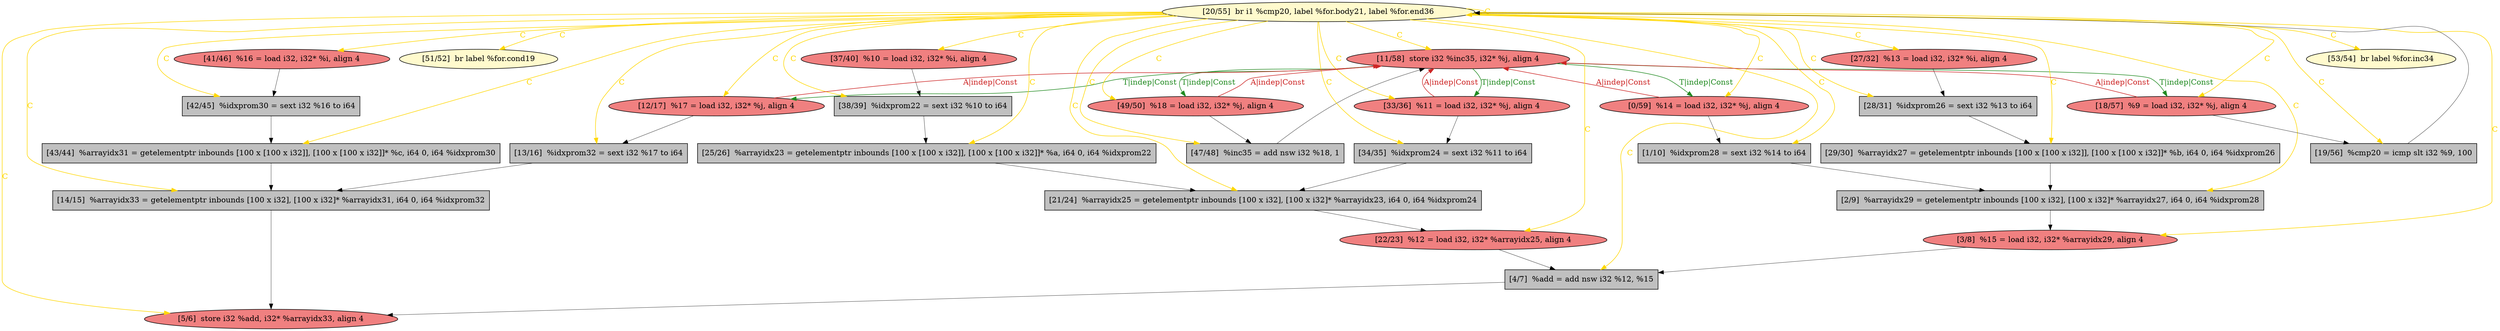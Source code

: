 
digraph G {


node965 [fillcolor=lightcoral,label="[41/46]  %16 = load i32, i32* %i, align 4",shape=ellipse,style=filled ]
node964 [fillcolor=lightcoral,label="[37/40]  %10 = load i32, i32* %i, align 4",shape=ellipse,style=filled ]
node957 [fillcolor=lightcoral,label="[5/6]  store i32 %add, i32* %arrayidx33, align 4",shape=ellipse,style=filled ]
node956 [fillcolor=lightcoral,label="[11/58]  store i32 %inc35, i32* %j, align 4",shape=ellipse,style=filled ]
node955 [fillcolor=lemonchiffon,label="[51/52]  br label %for.cond19",shape=ellipse,style=filled ]
node960 [fillcolor=grey,label="[4/7]  %add = add nsw i32 %12, %15",shape=rectangle,style=filled ]
node953 [fillcolor=grey,label="[43/44]  %arrayidx31 = getelementptr inbounds [100 x [100 x i32]], [100 x [100 x i32]]* %c, i64 0, i64 %idxprom30",shape=rectangle,style=filled ]
node962 [fillcolor=lightcoral,label="[3/8]  %15 = load i32, i32* %arrayidx29, align 4",shape=ellipse,style=filled ]
node952 [fillcolor=grey,label="[1/10]  %idxprom28 = sext i32 %14 to i64",shape=rectangle,style=filled ]
node939 [fillcolor=grey,label="[38/39]  %idxprom22 = sext i32 %10 to i64",shape=rectangle,style=filled ]
node938 [fillcolor=grey,label="[29/30]  %arrayidx27 = getelementptr inbounds [100 x [100 x i32]], [100 x [100 x i32]]* %b, i64 0, i64 %idxprom26",shape=rectangle,style=filled ]
node959 [fillcolor=grey,label="[42/45]  %idxprom30 = sext i32 %16 to i64",shape=rectangle,style=filled ]
node936 [fillcolor=lightcoral,label="[0/59]  %14 = load i32, i32* %j, align 4",shape=ellipse,style=filled ]
node954 [fillcolor=grey,label="[47/48]  %inc35 = add nsw i32 %18, 1",shape=rectangle,style=filled ]
node950 [fillcolor=lightcoral,label="[33/36]  %11 = load i32, i32* %j, align 4",shape=ellipse,style=filled ]
node945 [fillcolor=grey,label="[34/35]  %idxprom24 = sext i32 %11 to i64",shape=rectangle,style=filled ]
node943 [fillcolor=grey,label="[14/15]  %arrayidx33 = getelementptr inbounds [100 x i32], [100 x i32]* %arrayidx31, i64 0, i64 %idxprom32",shape=rectangle,style=filled ]
node948 [fillcolor=lemonchiffon,label="[20/55]  br i1 %cmp20, label %for.body21, label %for.end36",shape=ellipse,style=filled ]
node942 [fillcolor=lightcoral,label="[18/57]  %9 = load i32, i32* %j, align 4",shape=ellipse,style=filled ]
node940 [fillcolor=grey,label="[21/24]  %arrayidx25 = getelementptr inbounds [100 x i32], [100 x i32]* %arrayidx23, i64 0, i64 %idxprom24",shape=rectangle,style=filled ]
node944 [fillcolor=grey,label="[2/9]  %arrayidx29 = getelementptr inbounds [100 x i32], [100 x i32]* %arrayidx27, i64 0, i64 %idxprom28",shape=rectangle,style=filled ]
node949 [fillcolor=grey,label="[13/16]  %idxprom32 = sext i32 %17 to i64",shape=rectangle,style=filled ]
node941 [fillcolor=grey,label="[19/56]  %cmp20 = icmp slt i32 %9, 100",shape=rectangle,style=filled ]
node951 [fillcolor=lightcoral,label="[27/32]  %13 = load i32, i32* %i, align 4",shape=ellipse,style=filled ]
node963 [fillcolor=grey,label="[25/26]  %arrayidx23 = getelementptr inbounds [100 x [100 x i32]], [100 x [100 x i32]]* %a, i64 0, i64 %idxprom22",shape=rectangle,style=filled ]
node937 [fillcolor=lightcoral,label="[22/23]  %12 = load i32, i32* %arrayidx25, align 4",shape=ellipse,style=filled ]
node946 [fillcolor=grey,label="[28/31]  %idxprom26 = sext i32 %13 to i64",shape=rectangle,style=filled ]
node961 [fillcolor=lightcoral,label="[49/50]  %18 = load i32, i32* %j, align 4",shape=ellipse,style=filled ]
node958 [fillcolor=lemonchiffon,label="[53/54]  br label %for.inc34",shape=ellipse,style=filled ]
node947 [fillcolor=lightcoral,label="[12/17]  %17 = load i32, i32* %j, align 4",shape=ellipse,style=filled ]

node961->node956 [style=solid,color=firebrick3,label="A|indep|Const",penwidth=1.0,fontcolor=firebrick3 ]
node947->node956 [style=solid,color=firebrick3,label="A|indep|Const",penwidth=1.0,fontcolor=firebrick3 ]
node948->node956 [style=solid,color=gold,label="C",penwidth=1.0,fontcolor=gold ]
node946->node938 [style=solid,color=black,label="",penwidth=0.5,fontcolor=black ]
node948->node948 [style=solid,color=gold,label="C",penwidth=1.0,fontcolor=gold ]
node939->node963 [style=solid,color=black,label="",penwidth=0.5,fontcolor=black ]
node956->node947 [style=solid,color=forestgreen,label="T|indep|Const",penwidth=1.0,fontcolor=forestgreen ]
node954->node956 [style=solid,color=black,label="",penwidth=0.5,fontcolor=black ]
node961->node954 [style=solid,color=black,label="",penwidth=0.5,fontcolor=black ]
node948->node951 [style=solid,color=gold,label="C",penwidth=1.0,fontcolor=gold ]
node965->node959 [style=solid,color=black,label="",penwidth=0.5,fontcolor=black ]
node944->node962 [style=solid,color=black,label="",penwidth=0.5,fontcolor=black ]
node942->node941 [style=solid,color=black,label="",penwidth=0.5,fontcolor=black ]
node960->node957 [style=solid,color=black,label="",penwidth=0.5,fontcolor=black ]
node948->node950 [style=solid,color=gold,label="C",penwidth=1.0,fontcolor=gold ]
node948->node940 [style=solid,color=gold,label="C",penwidth=1.0,fontcolor=gold ]
node948->node958 [style=solid,color=gold,label="C",penwidth=1.0,fontcolor=gold ]
node948->node957 [style=solid,color=gold,label="C",penwidth=1.0,fontcolor=gold ]
node938->node944 [style=solid,color=black,label="",penwidth=0.5,fontcolor=black ]
node956->node950 [style=solid,color=forestgreen,label="T|indep|Const",penwidth=1.0,fontcolor=forestgreen ]
node948->node939 [style=solid,color=gold,label="C",penwidth=1.0,fontcolor=gold ]
node948->node962 [style=solid,color=gold,label="C",penwidth=1.0,fontcolor=gold ]
node948->node937 [style=solid,color=gold,label="C",penwidth=1.0,fontcolor=gold ]
node948->node936 [style=solid,color=gold,label="C",penwidth=1.0,fontcolor=gold ]
node948->node959 [style=solid,color=gold,label="C",penwidth=1.0,fontcolor=gold ]
node942->node956 [style=solid,color=firebrick3,label="A|indep|Const",penwidth=1.0,fontcolor=firebrick3 ]
node950->node956 [style=solid,color=firebrick3,label="A|indep|Const",penwidth=1.0,fontcolor=firebrick3 ]
node951->node946 [style=solid,color=black,label="",penwidth=0.5,fontcolor=black ]
node936->node952 [style=solid,color=black,label="",penwidth=0.5,fontcolor=black ]
node948->node938 [style=solid,color=gold,label="C",penwidth=1.0,fontcolor=gold ]
node948->node944 [style=solid,color=gold,label="C",penwidth=1.0,fontcolor=gold ]
node964->node939 [style=solid,color=black,label="",penwidth=0.5,fontcolor=black ]
node948->node949 [style=solid,color=gold,label="C",penwidth=1.0,fontcolor=gold ]
node948->node945 [style=solid,color=gold,label="C",penwidth=1.0,fontcolor=gold ]
node948->node953 [style=solid,color=gold,label="C",penwidth=1.0,fontcolor=gold ]
node948->node961 [style=solid,color=gold,label="C",penwidth=1.0,fontcolor=gold ]
node948->node943 [style=solid,color=gold,label="C",penwidth=1.0,fontcolor=gold ]
node963->node940 [style=solid,color=black,label="",penwidth=0.5,fontcolor=black ]
node940->node937 [style=solid,color=black,label="",penwidth=0.5,fontcolor=black ]
node947->node949 [style=solid,color=black,label="",penwidth=0.5,fontcolor=black ]
node949->node943 [style=solid,color=black,label="",penwidth=0.5,fontcolor=black ]
node948->node965 [style=solid,color=gold,label="C",penwidth=1.0,fontcolor=gold ]
node948->node947 [style=solid,color=gold,label="C",penwidth=1.0,fontcolor=gold ]
node948->node955 [style=solid,color=gold,label="C",penwidth=1.0,fontcolor=gold ]
node956->node936 [style=solid,color=forestgreen,label="T|indep|Const",penwidth=1.0,fontcolor=forestgreen ]
node953->node943 [style=solid,color=black,label="",penwidth=0.5,fontcolor=black ]
node948->node964 [style=solid,color=gold,label="C",penwidth=1.0,fontcolor=gold ]
node948->node954 [style=solid,color=gold,label="C",penwidth=1.0,fontcolor=gold ]
node945->node940 [style=solid,color=black,label="",penwidth=0.5,fontcolor=black ]
node950->node945 [style=solid,color=black,label="",penwidth=0.5,fontcolor=black ]
node962->node960 [style=solid,color=black,label="",penwidth=0.5,fontcolor=black ]
node948->node960 [style=solid,color=gold,label="C",penwidth=1.0,fontcolor=gold ]
node948->node941 [style=solid,color=gold,label="C",penwidth=1.0,fontcolor=gold ]
node948->node963 [style=solid,color=gold,label="C",penwidth=1.0,fontcolor=gold ]
node948->node952 [style=solid,color=gold,label="C",penwidth=1.0,fontcolor=gold ]
node941->node948 [style=solid,color=black,label="",penwidth=0.5,fontcolor=black ]
node956->node961 [style=solid,color=forestgreen,label="T|indep|Const",penwidth=1.0,fontcolor=forestgreen ]
node936->node956 [style=solid,color=firebrick3,label="A|indep|Const",penwidth=1.0,fontcolor=firebrick3 ]
node956->node942 [style=solid,color=forestgreen,label="T|indep|Const",penwidth=1.0,fontcolor=forestgreen ]
node952->node944 [style=solid,color=black,label="",penwidth=0.5,fontcolor=black ]
node959->node953 [style=solid,color=black,label="",penwidth=0.5,fontcolor=black ]
node943->node957 [style=solid,color=black,label="",penwidth=0.5,fontcolor=black ]
node948->node946 [style=solid,color=gold,label="C",penwidth=1.0,fontcolor=gold ]
node948->node942 [style=solid,color=gold,label="C",penwidth=1.0,fontcolor=gold ]
node937->node960 [style=solid,color=black,label="",penwidth=0.5,fontcolor=black ]


}
